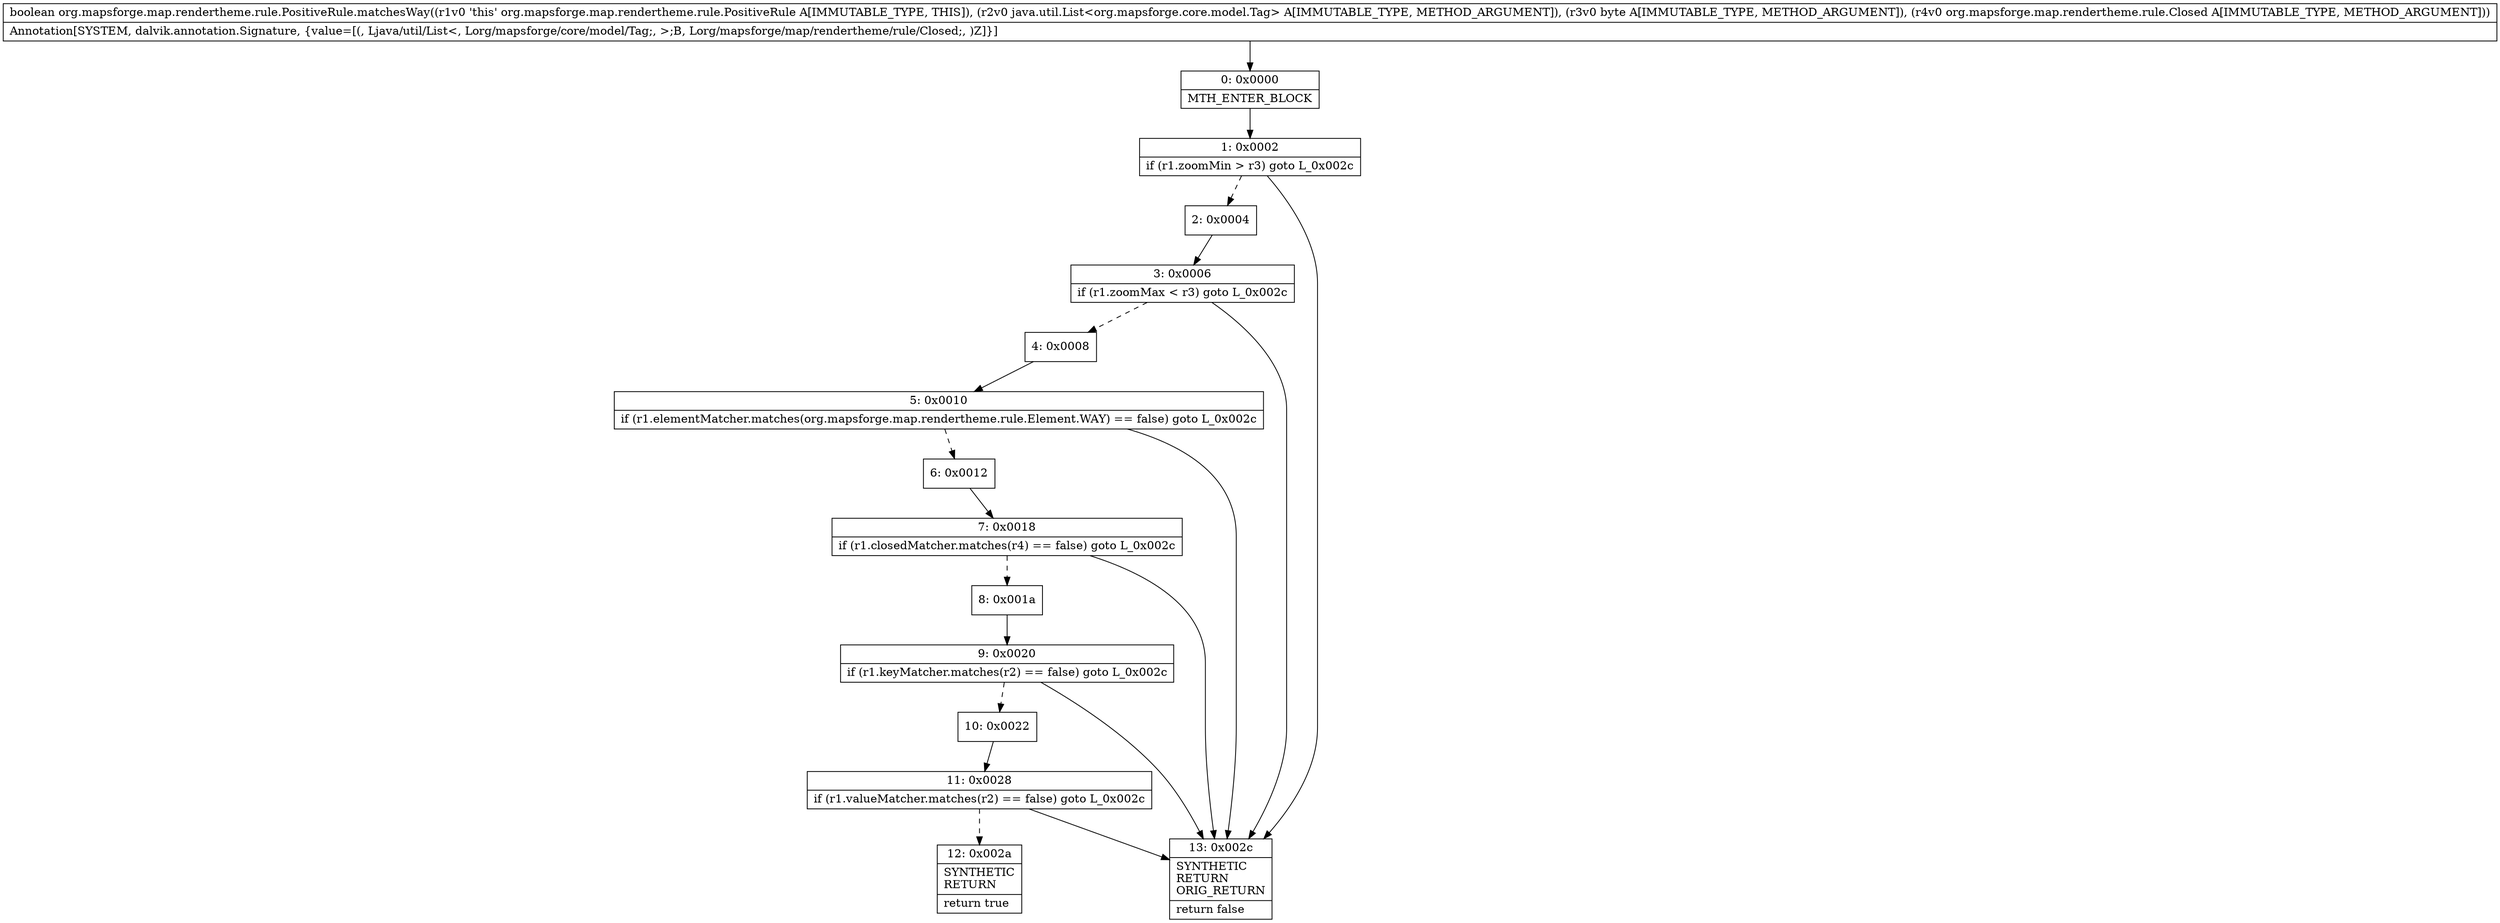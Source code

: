 digraph "CFG fororg.mapsforge.map.rendertheme.rule.PositiveRule.matchesWay(Ljava\/util\/List;BLorg\/mapsforge\/map\/rendertheme\/rule\/Closed;)Z" {
Node_0 [shape=record,label="{0\:\ 0x0000|MTH_ENTER_BLOCK\l}"];
Node_1 [shape=record,label="{1\:\ 0x0002|if (r1.zoomMin \> r3) goto L_0x002c\l}"];
Node_2 [shape=record,label="{2\:\ 0x0004}"];
Node_3 [shape=record,label="{3\:\ 0x0006|if (r1.zoomMax \< r3) goto L_0x002c\l}"];
Node_4 [shape=record,label="{4\:\ 0x0008}"];
Node_5 [shape=record,label="{5\:\ 0x0010|if (r1.elementMatcher.matches(org.mapsforge.map.rendertheme.rule.Element.WAY) == false) goto L_0x002c\l}"];
Node_6 [shape=record,label="{6\:\ 0x0012}"];
Node_7 [shape=record,label="{7\:\ 0x0018|if (r1.closedMatcher.matches(r4) == false) goto L_0x002c\l}"];
Node_8 [shape=record,label="{8\:\ 0x001a}"];
Node_9 [shape=record,label="{9\:\ 0x0020|if (r1.keyMatcher.matches(r2) == false) goto L_0x002c\l}"];
Node_10 [shape=record,label="{10\:\ 0x0022}"];
Node_11 [shape=record,label="{11\:\ 0x0028|if (r1.valueMatcher.matches(r2) == false) goto L_0x002c\l}"];
Node_12 [shape=record,label="{12\:\ 0x002a|SYNTHETIC\lRETURN\l|return true\l}"];
Node_13 [shape=record,label="{13\:\ 0x002c|SYNTHETIC\lRETURN\lORIG_RETURN\l|return false\l}"];
MethodNode[shape=record,label="{boolean org.mapsforge.map.rendertheme.rule.PositiveRule.matchesWay((r1v0 'this' org.mapsforge.map.rendertheme.rule.PositiveRule A[IMMUTABLE_TYPE, THIS]), (r2v0 java.util.List\<org.mapsforge.core.model.Tag\> A[IMMUTABLE_TYPE, METHOD_ARGUMENT]), (r3v0 byte A[IMMUTABLE_TYPE, METHOD_ARGUMENT]), (r4v0 org.mapsforge.map.rendertheme.rule.Closed A[IMMUTABLE_TYPE, METHOD_ARGUMENT]))  | Annotation[SYSTEM, dalvik.annotation.Signature, \{value=[(, Ljava\/util\/List\<, Lorg\/mapsforge\/core\/model\/Tag;, \>;B, Lorg\/mapsforge\/map\/rendertheme\/rule\/Closed;, )Z]\}]\l}"];
MethodNode -> Node_0;
Node_0 -> Node_1;
Node_1 -> Node_2[style=dashed];
Node_1 -> Node_13;
Node_2 -> Node_3;
Node_3 -> Node_4[style=dashed];
Node_3 -> Node_13;
Node_4 -> Node_5;
Node_5 -> Node_6[style=dashed];
Node_5 -> Node_13;
Node_6 -> Node_7;
Node_7 -> Node_8[style=dashed];
Node_7 -> Node_13;
Node_8 -> Node_9;
Node_9 -> Node_10[style=dashed];
Node_9 -> Node_13;
Node_10 -> Node_11;
Node_11 -> Node_12[style=dashed];
Node_11 -> Node_13;
}

